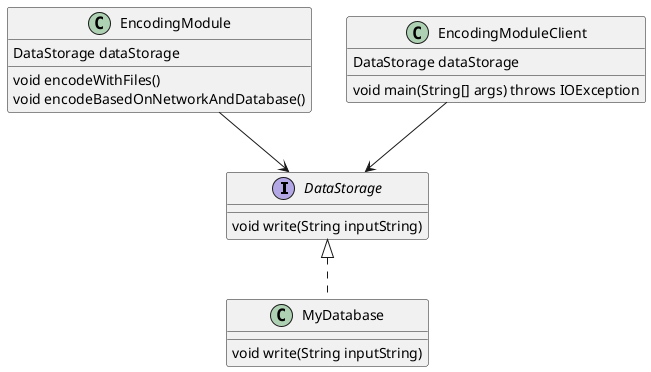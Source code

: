 @startuml refactoredExerciseClassDiagram

interface DataStorage {
    void write(String inputString)
}

class MyDatabase {
    void write(String inputString)
}

class EncodingModule {
    DataStorage dataStorage
    void encodeWithFiles()
    void encodeBasedOnNetworkAndDatabase()
}

DataStorage <|.. MyDatabase
EncodingModule --> DataStorage

class EncodingModuleClient {
    DataStorage dataStorage
    void main(String[] args) throws IOException
}

EncodingModuleClient --> DataStorage

@enduml
